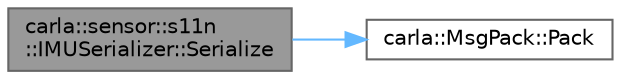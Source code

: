 digraph "carla::sensor::s11n::IMUSerializer::Serialize"
{
 // INTERACTIVE_SVG=YES
 // LATEX_PDF_SIZE
  bgcolor="transparent";
  edge [fontname=Helvetica,fontsize=10,labelfontname=Helvetica,labelfontsize=10];
  node [fontname=Helvetica,fontsize=10,shape=box,height=0.2,width=0.4];
  rankdir="LR";
  Node1 [id="Node000001",label="carla::sensor::s11n\l::IMUSerializer::Serialize",height=0.2,width=0.4,color="gray40", fillcolor="grey60", style="filled", fontcolor="black",tooltip=" "];
  Node1 -> Node2 [id="edge1_Node000001_Node000002",color="steelblue1",style="solid",tooltip=" "];
  Node2 [id="Node000002",label="carla::MsgPack::Pack",height=0.2,width=0.4,color="grey40", fillcolor="white", style="filled",URL="$db/d00/classcarla_1_1MsgPack.html#adb5dc9ed47fa16369cc1187bf3b6fdd2",tooltip=" "];
}
